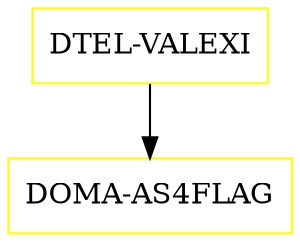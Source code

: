 digraph G {
  "DTEL-VALEXI" [shape=box,color=yellow];
  "DOMA-AS4FLAG" [shape=box,color=yellow,URL="./DOMA_AS4FLAG.html"];
  "DTEL-VALEXI" -> "DOMA-AS4FLAG";
}
